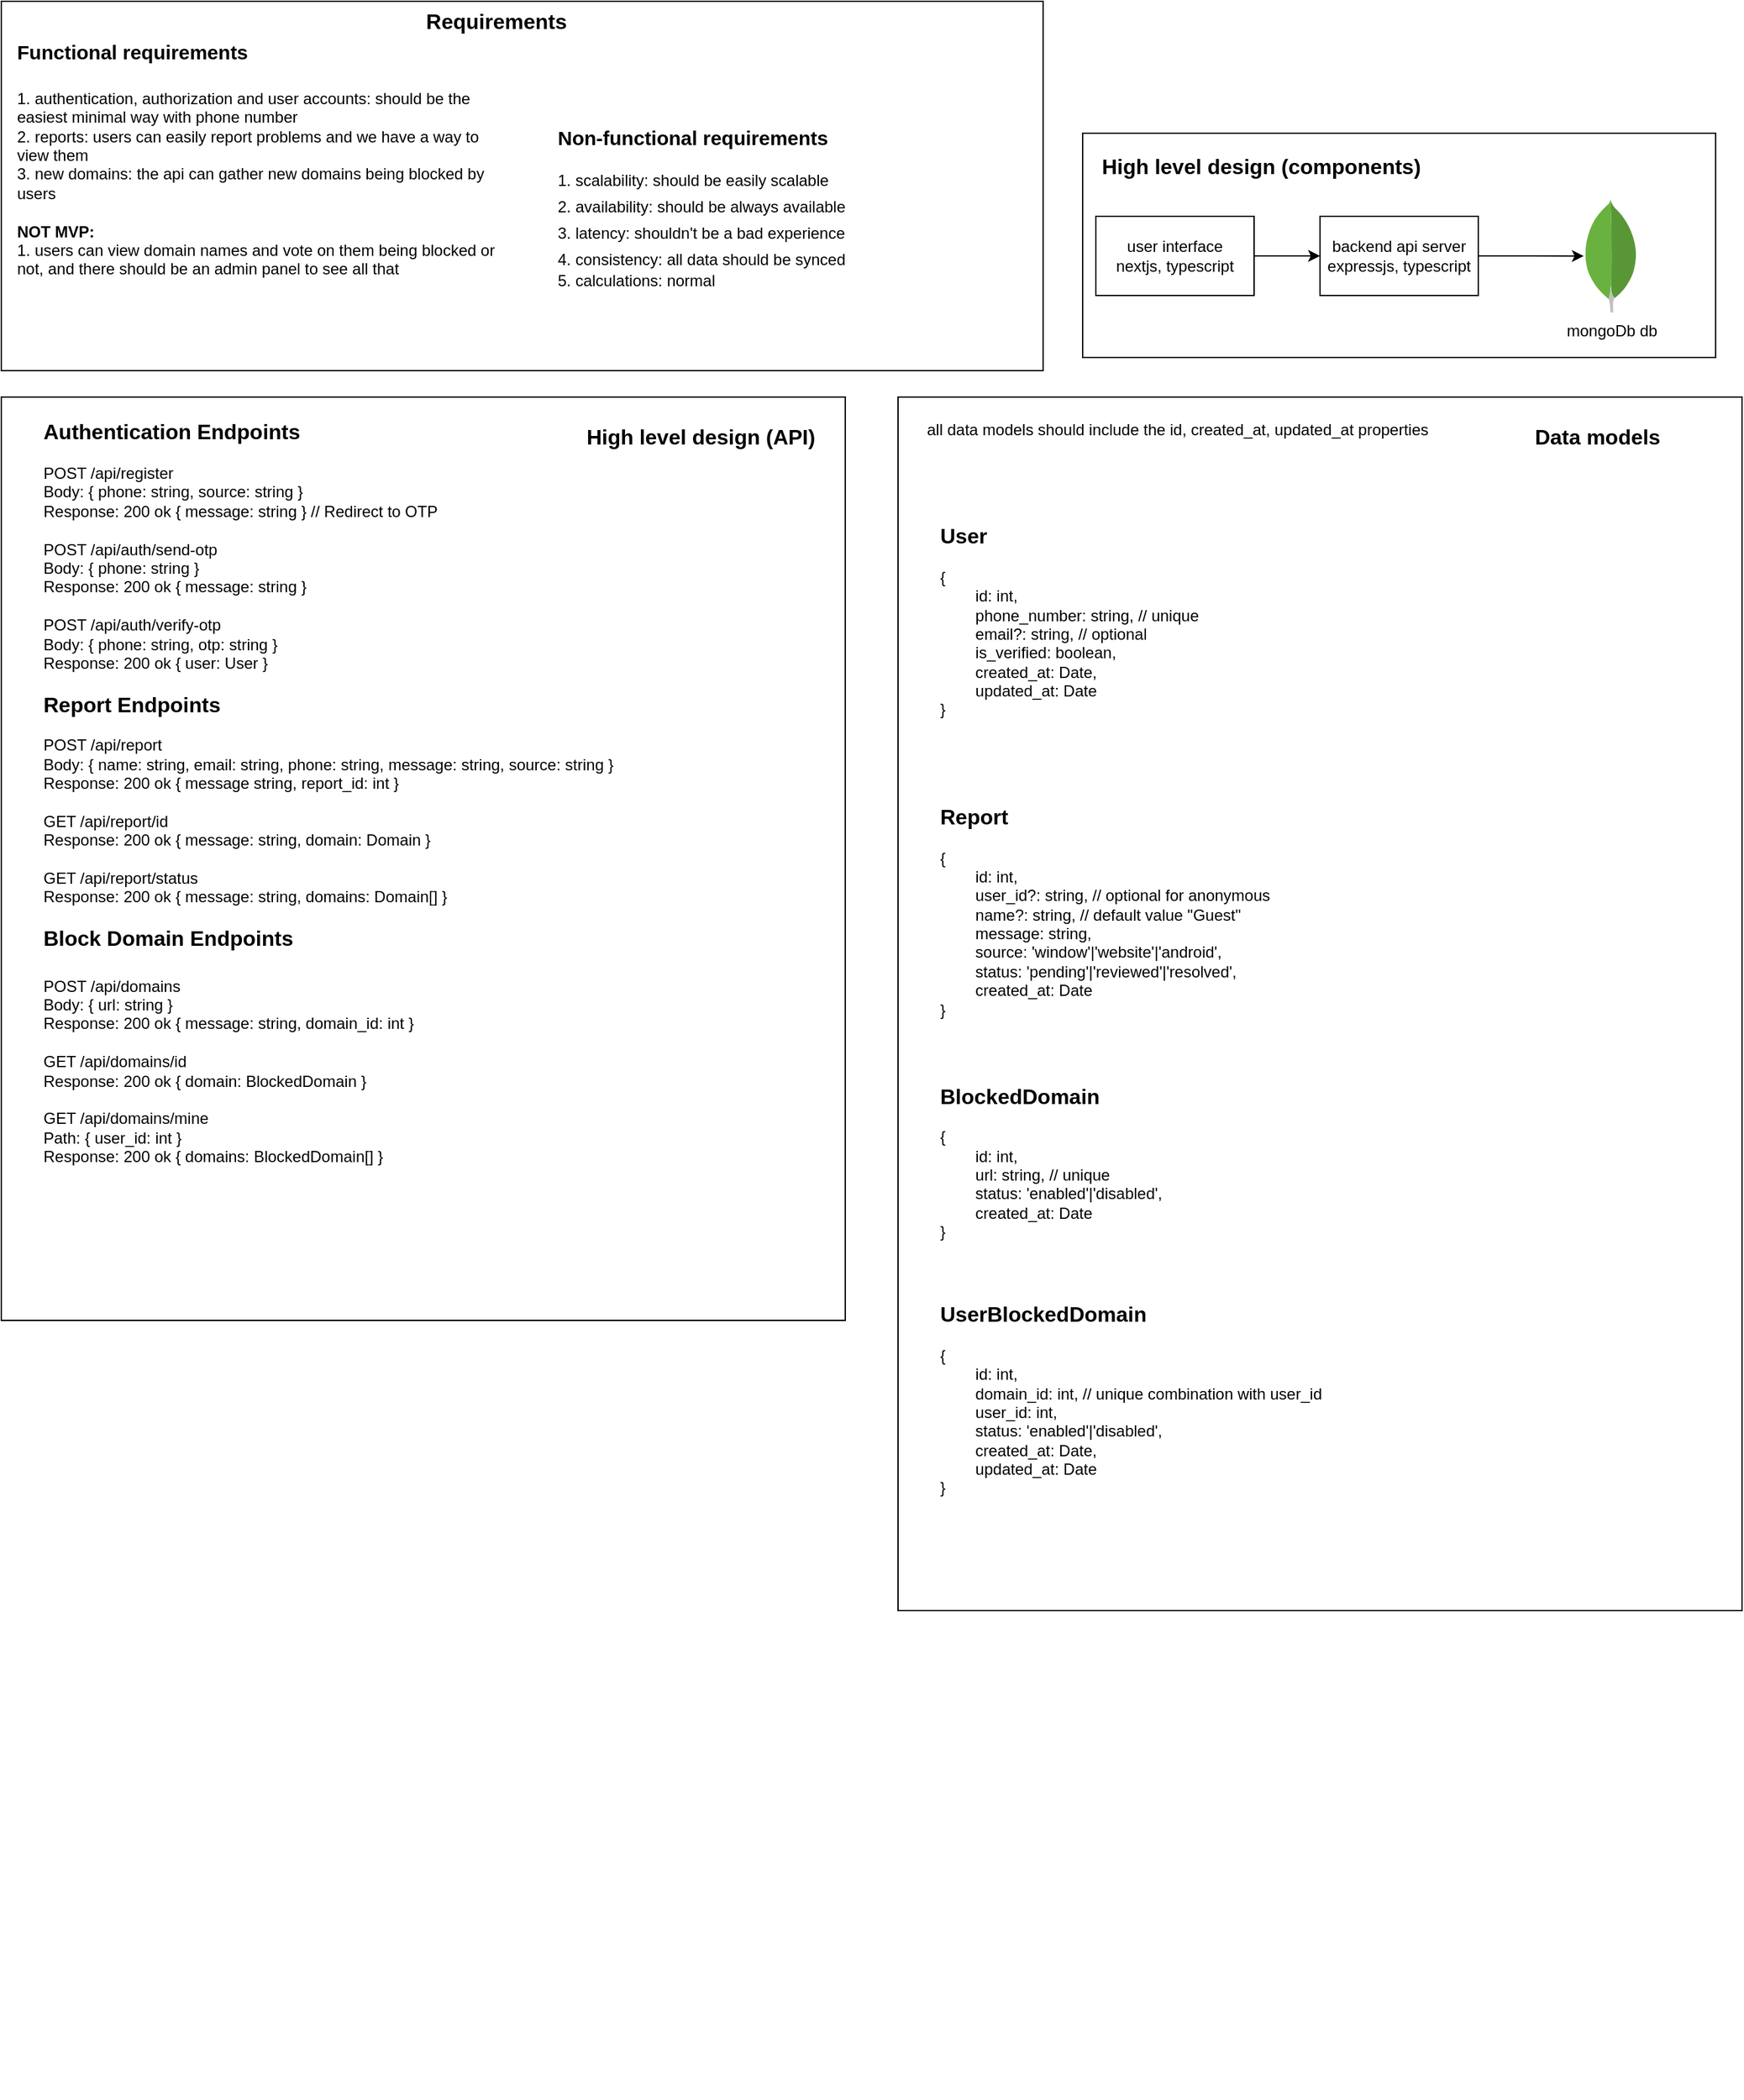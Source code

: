 <mxfile version="28.2.4" pages="2">
  <diagram name="high-level" id="8-smb9yRM81izmXv1z2y">
    <mxGraphModel dx="1232" dy="1684" grid="1" gridSize="10" guides="1" tooltips="1" connect="1" arrows="1" fold="1" page="1" pageScale="1" pageWidth="850" pageHeight="1100" math="0" shadow="0">
      <root>
        <mxCell id="0" />
        <mxCell id="1" parent="0" />
        <mxCell id="nlzph1IIV6YKt-vDAN2--1" value="" style="group" parent="1" vertex="1" connectable="0">
          <mxGeometry x="890" y="90" width="480" height="170" as="geometry" />
        </mxCell>
        <mxCell id="nlzph1IIV6YKt-vDAN2--2" value="" style="whiteSpace=wrap;html=1;fontSize=11;" parent="nlzph1IIV6YKt-vDAN2--1" vertex="1">
          <mxGeometry width="480" height="170" as="geometry" />
        </mxCell>
        <mxCell id="nlzph1IIV6YKt-vDAN2--3" style="edgeStyle=orthogonalEdgeStyle;rounded=0;orthogonalLoop=1;jettySize=auto;html=1;exitX=1;exitY=0.5;exitDx=0;exitDy=0;entryX=0;entryY=0.5;entryDx=0;entryDy=0;" parent="nlzph1IIV6YKt-vDAN2--1" source="nlzph1IIV6YKt-vDAN2--4" target="nlzph1IIV6YKt-vDAN2--6" edge="1">
          <mxGeometry relative="1" as="geometry" />
        </mxCell>
        <mxCell id="nlzph1IIV6YKt-vDAN2--4" value="user interface&lt;div&gt;nextjs, typescript&lt;/div&gt;" style="rounded=0;whiteSpace=wrap;html=1;" parent="nlzph1IIV6YKt-vDAN2--1" vertex="1">
          <mxGeometry x="10" y="63" width="120" height="60" as="geometry" />
        </mxCell>
        <mxCell id="nlzph1IIV6YKt-vDAN2--5" style="edgeStyle=orthogonalEdgeStyle;rounded=0;orthogonalLoop=1;jettySize=auto;html=1;exitX=1;exitY=0.5;exitDx=0;exitDy=0;" parent="nlzph1IIV6YKt-vDAN2--1" source="nlzph1IIV6YKt-vDAN2--6" target="nlzph1IIV6YKt-vDAN2--7" edge="1">
          <mxGeometry relative="1" as="geometry" />
        </mxCell>
        <mxCell id="nlzph1IIV6YKt-vDAN2--6" value="backend api server&lt;div&gt;expressjs, typescript&lt;/div&gt;" style="rounded=0;whiteSpace=wrap;html=1;" parent="nlzph1IIV6YKt-vDAN2--1" vertex="1">
          <mxGeometry x="180" y="63" width="120" height="60" as="geometry" />
        </mxCell>
        <mxCell id="nlzph1IIV6YKt-vDAN2--7" value="mongoDb db" style="dashed=0;outlineConnect=0;html=1;align=center;labelPosition=center;verticalLabelPosition=bottom;verticalAlign=top;shape=mxgraph.weblogos.mongodb" parent="nlzph1IIV6YKt-vDAN2--1" vertex="1">
          <mxGeometry x="380" y="50" width="41.2" height="86.2" as="geometry" />
        </mxCell>
        <mxCell id="nlzph1IIV6YKt-vDAN2--8" value="&lt;font style=&quot;font-size: 16px;&quot;&gt;&lt;b&gt;High level design (components)&lt;/b&gt;&lt;/font&gt;" style="text;html=1;align=center;verticalAlign=middle;resizable=0;points=[];autosize=1;strokeColor=none;fillColor=none;" parent="nlzph1IIV6YKt-vDAN2--1" vertex="1">
          <mxGeometry y="10" width="270" height="30" as="geometry" />
        </mxCell>
        <mxCell id="nlzph1IIV6YKt-vDAN2--9" value="" style="group" parent="1" vertex="1" connectable="0">
          <mxGeometry x="70" y="290" width="640" height="700" as="geometry" />
        </mxCell>
        <mxCell id="nlzph1IIV6YKt-vDAN2--10" value="" style="whiteSpace=wrap;html=1;fontSize=11;" parent="nlzph1IIV6YKt-vDAN2--9" vertex="1">
          <mxGeometry width="640" height="700" as="geometry" />
        </mxCell>
        <mxCell id="nlzph1IIV6YKt-vDAN2--11" value="&lt;div style=&quot;font-size: 16px;&quot;&gt;&lt;b&gt;Authentication Endpoints&lt;/b&gt;&lt;/div&gt;&lt;div&gt;&lt;br&gt;&lt;/div&gt;&lt;div&gt;POST /api/register&lt;/div&gt;&lt;div&gt;Body: { phone: string, source: string }&lt;/div&gt;&lt;div&gt;Response: 200 ok { message: string }&amp;nbsp;&lt;span style=&quot;background-color: transparent; color: light-dark(rgb(0, 0, 0), rgb(255, 255, 255));&quot;&gt;// Redirect to OTP&lt;/span&gt;&lt;/div&gt;&lt;div&gt;&lt;span style=&quot;background-color: transparent; color: light-dark(rgb(0, 0, 0), rgb(255, 255, 255));&quot;&gt;&lt;br&gt;&lt;/span&gt;&lt;/div&gt;&lt;div&gt;POST /api/auth/send-otp&lt;/div&gt;&lt;div&gt;Body: { phone: string }&lt;/div&gt;&lt;div&gt;Response: 200 ok { message: string }&lt;/div&gt;&lt;div&gt;&lt;br&gt;&lt;/div&gt;&lt;div&gt;POST /api/auth/verify-otp&lt;/div&gt;&lt;div&gt;Body: { phone: string, otp: string }&lt;/div&gt;&lt;div&gt;R&lt;span style=&quot;background-color: transparent;&quot;&gt;esponse: 200 ok { user: User }&lt;/span&gt;&lt;/div&gt;&lt;div&gt;&lt;span style=&quot;background-color: transparent;&quot;&gt;&lt;br&gt;&lt;/span&gt;&lt;/div&gt;&lt;div style=&quot;font-size: 16px;&quot;&gt;&lt;b&gt;Report Endpoints&lt;/b&gt;&lt;/div&gt;&lt;br&gt;&lt;div&gt;POST /api/report&lt;/div&gt;&lt;div&gt;Body: { name: string, email: string, phone: string, message: string, source: string }&lt;/div&gt;&lt;div&gt;&lt;div&gt;Response: 200 ok { message string, report_id: int }&lt;/div&gt;&lt;/div&gt;&lt;div&gt;&lt;br&gt;&lt;/div&gt;&lt;div&gt;GET /api/report/id&lt;/div&gt;&lt;div&gt;&lt;div&gt;Response: 200 ok { message: string, domain: Domain }&lt;/div&gt;&lt;div&gt;&lt;br&gt;&lt;/div&gt;&lt;/div&gt;&lt;div&gt;&lt;div&gt;GET /api/report/status&lt;/div&gt;&lt;div&gt;Response: 200 ok { message: string, domains: Domain[] }&lt;/div&gt;&lt;/div&gt;&lt;div&gt;&lt;br&gt;&lt;/div&gt;&lt;div&gt;&lt;b style=&quot;font-size: 16px;&quot;&gt;Block Domain Endpoints&lt;/b&gt;&lt;/div&gt;&lt;div&gt;&lt;b style=&quot;font-size: 16px;&quot;&gt;&lt;br&gt;&lt;/b&gt;&lt;/div&gt;&lt;div&gt;POST /api/domains&lt;/div&gt;&lt;div&gt;&lt;span style=&quot;background-color: transparent; color: light-dark(rgb(0, 0, 0), rgb(255, 255, 255));&quot;&gt;Body: { url: string }&lt;/span&gt;&lt;/div&gt;&lt;div&gt;&lt;div&gt;Response: 200 ok { message: string, domain_id: int }&lt;/div&gt;&lt;div&gt;&lt;br&gt;&lt;/div&gt;&lt;/div&gt;&lt;div&gt;&lt;div&gt;GET /api/domains/id&lt;/div&gt;&lt;div&gt;&lt;/div&gt;&lt;div&gt;&lt;span style=&quot;background-color: transparent; color: light-dark(rgb(0, 0, 0), rgb(255, 255, 255));&quot;&gt;Response:&lt;/span&gt;&lt;span style=&quot;background-color: transparent; color: light-dark(rgb(0, 0, 0), rgb(255, 255, 255));&quot;&gt;&amp;nbsp;&lt;/span&gt;&lt;span style=&quot;background-color: transparent; color: light-dark(rgb(0, 0, 0), rgb(255, 255, 255));&quot;&gt;200 ok&lt;/span&gt;&lt;span style=&quot;background-color: transparent; color: light-dark(rgb(0, 0, 0), rgb(255, 255, 255));&quot;&gt;&amp;nbsp;{ domain: BlockedDomain }&lt;/span&gt;&lt;/div&gt;&lt;/div&gt;&lt;div&gt;&lt;br&gt;&lt;/div&gt;&lt;div&gt;GET /api/domains/mine&lt;/div&gt;&lt;div&gt;&lt;span style=&quot;background-color: transparent; color: light-dark(rgb(0, 0, 0), rgb(255, 255, 255));&quot;&gt;Path: { user_id: int }&lt;/span&gt;&lt;/div&gt;&lt;div&gt;&lt;/div&gt;&lt;div&gt;&lt;span style=&quot;background-color: transparent; color: light-dark(rgb(0, 0, 0), rgb(255, 255, 255));&quot;&gt;Response:&lt;/span&gt;&lt;span style=&quot;background-color: transparent; color: light-dark(rgb(0, 0, 0), rgb(255, 255, 255));&quot;&gt;&amp;nbsp;&lt;/span&gt;&lt;span style=&quot;background-color: transparent; color: light-dark(rgb(0, 0, 0), rgb(255, 255, 255));&quot;&gt;200 ok&lt;/span&gt;&lt;span style=&quot;background-color: transparent; color: light-dark(rgb(0, 0, 0), rgb(255, 255, 255));&quot;&gt;&amp;nbsp;{ domains: BlockedDomain[] }&lt;/span&gt;&lt;/div&gt;" style="text;html=1;align=left;verticalAlign=middle;resizable=0;points=[];autosize=1;strokeColor=none;fillColor=none;" parent="nlzph1IIV6YKt-vDAN2--9" vertex="1">
          <mxGeometry x="30" y="10" width="460" height="580" as="geometry" />
        </mxCell>
        <mxCell id="nlzph1IIV6YKt-vDAN2--13" value="&lt;font style=&quot;font-size: 16px;&quot;&gt;&lt;b&gt;High level design (API)&lt;/b&gt;&lt;/font&gt;" style="text;html=1;align=center;verticalAlign=middle;resizable=0;points=[];autosize=1;strokeColor=none;fillColor=none;" parent="nlzph1IIV6YKt-vDAN2--9" vertex="1">
          <mxGeometry x="430" y="15.268" width="200" height="30" as="geometry" />
        </mxCell>
        <mxCell id="nlzph1IIV6YKt-vDAN2--18" value="" style="group" parent="1" vertex="1" connectable="0">
          <mxGeometry x="750" y="290" width="640" height="1290" as="geometry" />
        </mxCell>
        <mxCell id="nlzph1IIV6YKt-vDAN2--19" value="" style="whiteSpace=wrap;html=1;fontSize=11;" parent="nlzph1IIV6YKt-vDAN2--18" vertex="1">
          <mxGeometry width="640" height="920" as="geometry" />
        </mxCell>
        <mxCell id="nlzph1IIV6YKt-vDAN2--20" value="&lt;div style=&quot;font-size: 16px;&quot;&gt;&lt;b&gt;User&lt;/b&gt;&lt;/div&gt;&lt;br&gt;&lt;div&gt;{&lt;/div&gt;&lt;div&gt;&lt;span style=&quot;white-space: pre;&quot;&gt;&#x9;&lt;/span&gt;id: int,&lt;/div&gt;&lt;div&gt;&lt;span style=&quot;white-space: pre;&quot;&gt;&#x9;&lt;/span&gt;phone_number: string, // unique&lt;/div&gt;&lt;div&gt;&lt;span style=&quot;white-space: pre;&quot;&gt;&#x9;&lt;/span&gt;email?: string, // optional&lt;/div&gt;&lt;div&gt;&lt;span style=&quot;white-space: pre;&quot;&gt;&#x9;&lt;/span&gt;is_verified: boolean,&lt;/div&gt;&lt;div&gt;&lt;span style=&quot;white-space: pre;&quot;&gt;&#x9;&lt;/span&gt;created_at: Date,&lt;/div&gt;&lt;div&gt;&lt;span style=&quot;white-space: pre;&quot;&gt;&#x9;&lt;/span&gt;updated_at: Date&lt;/div&gt;&lt;div&gt;}&lt;/div&gt;" style="text;html=1;align=left;verticalAlign=middle;resizable=0;points=[];autosize=1;strokeColor=none;fillColor=none;" parent="nlzph1IIV6YKt-vDAN2--18" vertex="1">
          <mxGeometry x="30" y="90" width="220" height="160" as="geometry" />
        </mxCell>
        <mxCell id="nlzph1IIV6YKt-vDAN2--23" value="&lt;font style=&quot;font-size: 16px;&quot;&gt;&lt;b&gt;Data models&lt;/b&gt;&lt;/font&gt;" style="text;html=1;align=center;verticalAlign=middle;resizable=0;points=[];autosize=1;strokeColor=none;fillColor=none;" parent="nlzph1IIV6YKt-vDAN2--18" vertex="1">
          <mxGeometry x="470" y="15" width="120" height="30" as="geometry" />
        </mxCell>
        <mxCell id="nlzph1IIV6YKt-vDAN2--39" value="&lt;span style=&quot;background-color: rgb(255, 255, 255);&quot;&gt;all data models should include the id, created_at, updated_at properties&lt;/span&gt;" style="text;html=1;align=left;verticalAlign=middle;resizable=0;points=[];autosize=1;strokeColor=none;fillColor=none;" parent="nlzph1IIV6YKt-vDAN2--18" vertex="1">
          <mxGeometry x="20" y="10" width="400" height="30" as="geometry" />
        </mxCell>
        <mxCell id="nlzph1IIV6YKt-vDAN2--40" value="&lt;div style=&quot;font-size: 16px;&quot;&gt;&lt;b&gt;Report&lt;/b&gt;&lt;/div&gt;&lt;br&gt;&lt;div&gt;{&lt;/div&gt;&lt;div&gt;&lt;span style=&quot;white-space: pre;&quot;&gt;&#x9;&lt;/span&gt;id: int,&lt;/div&gt;&lt;div&gt;&lt;span style=&quot;white-space: pre;&quot;&gt;&#x9;&lt;/span&gt;user_id?: string, // optional for anonymous&lt;/div&gt;&lt;div&gt;&lt;span style=&quot;white-space: pre;&quot;&gt;&#x9;&lt;/span&gt;name?: string, // default value &quot;Guest&quot;&lt;/div&gt;&lt;div&gt;&lt;span style=&quot;white-space: pre;&quot;&gt;&#x9;&lt;/span&gt;message: string,&lt;/div&gt;&lt;div&gt;&lt;span style=&quot;white-space: pre;&quot;&gt;&#x9;&lt;/span&gt;source: &#39;window&#39;|&#39;website&#39;|&#39;android&#39;,&lt;/div&gt;&lt;div&gt;&lt;span style=&quot;white-space: pre;&quot;&gt;&#x9;&lt;/span&gt;status: &#39;pending&#39;|&#39;reviewed&#39;|&#39;resolved&#39;,&lt;/div&gt;&lt;div&gt;&lt;span style=&quot;white-space: pre;&quot;&gt;&#x9;&lt;/span&gt;created_at: Date&lt;/div&gt;&lt;div&gt;}&lt;/div&gt;" style="text;html=1;align=left;verticalAlign=middle;resizable=0;points=[];autosize=1;strokeColor=none;fillColor=none;" parent="nlzph1IIV6YKt-vDAN2--18" vertex="1">
          <mxGeometry x="30" y="310" width="270" height="160" as="geometry" />
        </mxCell>
        <mxCell id="nlzph1IIV6YKt-vDAN2--41" value="&lt;div style=&quot;font-size: 16px;&quot;&gt;&lt;b&gt;BlockedDomain&lt;/b&gt;&lt;/div&gt;&lt;br&gt;&lt;div&gt;{&lt;/div&gt;&lt;div&gt;&lt;span style=&quot;white-space: pre;&quot;&gt;&#x9;&lt;/span&gt;id: int,&lt;/div&gt;&lt;div&gt;&lt;span style=&quot;white-space: pre;&quot;&gt;&#x9;&lt;/span&gt;url: string, // unique&lt;/div&gt;&lt;div&gt;&lt;span style=&quot;white-space: pre;&quot;&gt;&#x9;&lt;/span&gt;status: &#39;enabled&#39;|&#39;disabled&#39;,&lt;/div&gt;&lt;div&gt;&lt;span style=&quot;white-space: pre;&quot;&gt;&#x9;&lt;/span&gt;created_at: Date&lt;/div&gt;&lt;div&gt;}&lt;/div&gt;" style="text;html=1;align=left;verticalAlign=middle;resizable=0;points=[];autosize=1;strokeColor=none;fillColor=none;" parent="nlzph1IIV6YKt-vDAN2--18" vertex="1">
          <mxGeometry x="30" y="520" width="190" height="120" as="geometry" />
        </mxCell>
        <mxCell id="ppBrmT6UgiOP-zEjPV4z-6" value="&lt;div style=&quot;font-size: 16px;&quot;&gt;&lt;b&gt;UserBlockedDomain&lt;/b&gt;&lt;/div&gt;&lt;br&gt;&lt;div&gt;{&lt;/div&gt;&lt;div&gt;&lt;span style=&quot;white-space: pre;&quot;&gt;&#x9;&lt;/span&gt;id: int,&lt;/div&gt;&lt;div&gt;&lt;span style=&quot;white-space: pre;&quot;&gt;&#x9;&lt;/span&gt;domain_id: int, // unique combination with user_id&lt;/div&gt;&lt;div&gt;&lt;span style=&quot;white-space: pre;&quot;&gt;&#x9;&lt;/span&gt;user_id: int,&lt;/div&gt;&lt;div&gt;&lt;span style=&quot;white-space: pre;&quot;&gt;&#x9;&lt;/span&gt;status: &#39;enabled&#39;|&#39;disabled&#39;,&lt;/div&gt;&lt;div&gt;&lt;span style=&quot;white-space: pre;&quot;&gt;&#x9;&lt;/span&gt;created_at: Date,&lt;/div&gt;&lt;div&gt;&lt;span style=&quot;white-space: pre;&quot;&gt;&#x9;&lt;/span&gt;updated_at: Date&lt;/div&gt;&lt;div&gt;}&lt;/div&gt;" style="text;html=1;align=left;verticalAlign=middle;resizable=0;points=[];autosize=1;strokeColor=none;fillColor=none;" parent="nlzph1IIV6YKt-vDAN2--18" vertex="1">
          <mxGeometry x="30" y="680" width="310" height="160" as="geometry" />
        </mxCell>
        <mxCell id="2" value="" style="group" parent="1" vertex="1" connectable="0">
          <mxGeometry x="70" y="-10" width="790" height="290" as="geometry" />
        </mxCell>
        <mxCell id="3" value="" style="whiteSpace=wrap;html=1;fontSize=11;" parent="2" vertex="1">
          <mxGeometry width="790" height="280" as="geometry" />
        </mxCell>
        <mxCell id="4" value="&lt;h1 style=&quot;margin-top: 0px;&quot;&gt;&lt;span style=&quot;background-color: transparent; color: light-dark(rgb(0, 0, 0), rgb(255, 255, 255));&quot;&gt;&lt;font style=&quot;&quot;&gt;&lt;span style=&quot;font-size: 15px;&quot;&gt;Functional requirements&lt;/span&gt;&lt;/font&gt;&lt;/span&gt;&lt;/h1&gt;&lt;h1 style=&quot;margin-top: 0px;&quot;&gt;&lt;/h1&gt;&lt;div&gt;&lt;span style=&quot;background-color: transparent; color: light-dark(rgb(0, 0, 0), rgb(255, 255, 255));&quot;&gt;&lt;font style=&quot;&quot;&gt;&lt;span style=&quot;font-size: 12px;&quot;&gt;1. authentication, authorization and user accounts: should be the easiest minimal way with phone number&lt;br&gt;2. reports: users can easily report problems and we have a way to view them&lt;br&gt;3. new domains: the api can gather new domains being blocked by users&lt;br&gt;&lt;br&gt;&lt;b&gt;NOT MVP:&lt;br&gt;&lt;/b&gt;1. users can view domain names and vote on them being blocked or not, and there should be an admin panel to see all that&lt;/span&gt;&lt;/font&gt;&lt;/span&gt;&lt;/div&gt;&lt;h1 style=&quot;margin-top: 0px; line-height: 100%;&quot;&gt;&lt;/h1&gt;" style="text;html=1;whiteSpace=wrap;overflow=hidden;rounded=0;" parent="2" vertex="1">
          <mxGeometry x="10" y="15" width="370" height="260" as="geometry" />
        </mxCell>
        <mxCell id="5" value="&lt;h1 style=&quot;margin-top: 0px;&quot;&gt;&lt;span style=&quot;background-color: transparent; color: light-dark(rgb(0, 0, 0), rgb(255, 255, 255));&quot;&gt;&lt;font style=&quot;font-size: 15px;&quot;&gt;Non-functional requirements&lt;/font&gt;&lt;/span&gt;&lt;/h1&gt;&lt;h1 style=&quot;margin-top: 0px; line-height: 0%;&quot;&gt;&lt;span style=&quot;font-size: 12px; font-weight: 400;&quot;&gt;1. scalability: should be easily scalable&lt;/span&gt;&lt;/h1&gt;&lt;h1 style=&quot;margin-top: 0px; line-height: 0%;&quot;&gt;&lt;span style=&quot;background-color: transparent; color: light-dark(rgb(0, 0, 0), rgb(255, 255, 255)); font-size: 12px; font-weight: 400;&quot;&gt;2. availability: should be always available&lt;/span&gt;&lt;/h1&gt;&lt;h1 style=&quot;margin-top: 0px; line-height: 0%;&quot;&gt;&lt;span style=&quot;background-color: transparent; color: light-dark(rgb(0, 0, 0), rgb(255, 255, 255)); font-size: 12px; font-weight: 400;&quot;&gt;3. latency: shouldn&#39;t be a bad experience&lt;/span&gt;&lt;/h1&gt;&lt;h1 style=&quot;margin-top: 0px; line-height: 0%;&quot;&gt;&lt;span style=&quot;background-color: transparent; color: light-dark(rgb(0, 0, 0), rgb(255, 255, 255)); font-size: 12px; font-weight: normal;&quot;&gt;4. consistency: all data should be synced&lt;/span&gt;&lt;/h1&gt;&lt;div style=&quot;line-height: 0%;&quot;&gt;&lt;span style=&quot;background-color: transparent; color: light-dark(rgb(0, 0, 0), rgb(255, 255, 255));&quot;&gt;5. calculations: normal&lt;/span&gt;&lt;/div&gt;" style="text;html=1;whiteSpace=wrap;overflow=hidden;rounded=0;" parent="2" vertex="1">
          <mxGeometry x="420" y="80" width="350" height="150" as="geometry" />
        </mxCell>
        <mxCell id="6" value="&lt;font style=&quot;font-size: 16px;&quot;&gt;&lt;b&gt;Requirements&lt;/b&gt;&lt;/font&gt;" style="text;html=1;align=center;verticalAlign=middle;resizable=0;points=[];autosize=1;strokeColor=none;fillColor=none;" parent="2" vertex="1">
          <mxGeometry x="310" width="130" height="30" as="geometry" />
        </mxCell>
      </root>
    </mxGraphModel>
  </diagram>
  <diagram id="yDcnoQ-w4sotKixott70" name="website">
    <mxGraphModel dx="1266" dy="289" grid="1" gridSize="10" guides="1" tooltips="1" connect="1" arrows="1" fold="1" page="1" pageScale="1" pageWidth="850" pageHeight="1100" background="#ffffff" math="0" shadow="0">
      <root>
        <mxCell id="0" />
        <mxCell id="1" parent="0" />
        <mxCell id="rOXuChgOmX8JVEiVYjmg-1" value="Requirements:&lt;br&gt;&lt;br&gt;1. steps/installation of apps for windows, android, linux, mac, ios, router&lt;div&gt;2. clear explanations for every step&lt;/div&gt;&lt;div&gt;3. a page indicating that protection is already done on this device&lt;/div&gt;" style="text;html=1;align=center;verticalAlign=middle;resizable=0;points=[];autosize=1;strokeColor=none;fillColor=none;" parent="1" vertex="1">
          <mxGeometry x="40" y="28" width="400" height="90" as="geometry" />
        </mxCell>
        <mxCell id="rOXuChgOmX8JVEiVYjmg-8" style="edgeStyle=none;html=1;strokeColor=light-dark(#ff0000, #ededed);strokeWidth=2;endArrow=openAsync;endFill=0;" parent="1" source="rOXuChgOmX8JVEiVYjmg-2" target="rOXuChgOmX8JVEiVYjmg-3" edge="1">
          <mxGeometry relative="1" as="geometry" />
        </mxCell>
        <mxCell id="UtuCvoRXhWz_WTzKwQfW-2" value="" style="edgeStyle=none;html=1;" parent="1" source="rOXuChgOmX8JVEiVYjmg-2" target="UtuCvoRXhWz_WTzKwQfW-1" edge="1">
          <mxGeometry relative="1" as="geometry" />
        </mxCell>
        <mxCell id="rOXuChgOmX8JVEiVYjmg-2" value="الصفحة الرئيسية" style="rounded=1;whiteSpace=wrap;html=1;" parent="1" vertex="1">
          <mxGeometry x="150" y="170" width="120" height="60" as="geometry" />
        </mxCell>
        <mxCell id="UtuCvoRXhWz_WTzKwQfW-19" value="" style="edgeStyle=none;html=1;" parent="1" source="rOXuChgOmX8JVEiVYjmg-3" target="UtuCvoRXhWz_WTzKwQfW-18" edge="1">
          <mxGeometry relative="1" as="geometry" />
        </mxCell>
        <mxCell id="UtuCvoRXhWz_WTzKwQfW-43" style="edgeStyle=none;html=1;strokeColor=light-dark(#ff0000, #ededed);endArrow=openAsync;endFill=0;" parent="1" source="rOXuChgOmX8JVEiVYjmg-3" target="rOXuChgOmX8JVEiVYjmg-4" edge="1">
          <mxGeometry relative="1" as="geometry" />
        </mxCell>
        <mxCell id="rOXuChgOmX8JVEiVYjmg-3" value="شوية شرح" style="rounded=1;whiteSpace=wrap;html=1;" parent="1" vertex="1">
          <mxGeometry x="330" y="170" width="120" height="60" as="geometry" />
        </mxCell>
        <mxCell id="rOXuChgOmX8JVEiVYjmg-10" style="edgeStyle=none;html=1;entryX=0;entryY=0.5;entryDx=0;entryDy=0;strokeColor=light-dark(#ff0000, #ededed);endArrow=openAsync;endFill=0;" parent="1" source="rOXuChgOmX8JVEiVYjmg-4" target="rOXuChgOmX8JVEiVYjmg-5" edge="1">
          <mxGeometry relative="1" as="geometry" />
        </mxCell>
        <mxCell id="UtuCvoRXhWz_WTzKwQfW-21" value="" style="edgeStyle=none;html=1;" parent="1" source="rOXuChgOmX8JVEiVYjmg-4" target="UtuCvoRXhWz_WTzKwQfW-20" edge="1">
          <mxGeometry relative="1" as="geometry" />
        </mxCell>
        <mxCell id="rOXuChgOmX8JVEiVYjmg-4" value="اختار الجهاز اللي عايز تفعل عليه الحماية" style="rounded=1;whiteSpace=wrap;html=1;" parent="1" vertex="1">
          <mxGeometry x="500" y="170" width="120" height="60" as="geometry" />
        </mxCell>
        <mxCell id="rOXuChgOmX8JVEiVYjmg-11" style="edgeStyle=none;html=1;strokeColor=light-dark(#ff0000, #ededed);endArrow=openAsync;endFill=0;entryX=0;entryY=0.5;entryDx=0;entryDy=0;" parent="1" source="rOXuChgOmX8JVEiVYjmg-5" target="UtuCvoRXhWz_WTzKwQfW-56" edge="1">
          <mxGeometry relative="1" as="geometry">
            <mxPoint x="850" y="200" as="targetPoint" />
          </mxGeometry>
        </mxCell>
        <mxCell id="UtuCvoRXhWz_WTzKwQfW-26" value="" style="edgeStyle=none;html=1;" parent="1" source="rOXuChgOmX8JVEiVYjmg-5" target="UtuCvoRXhWz_WTzKwQfW-25" edge="1">
          <mxGeometry relative="1" as="geometry" />
        </mxCell>
        <mxCell id="rOXuChgOmX8JVEiVYjmg-5" value="شرح خطوات أو برنامج للتحميل" style="rounded=1;whiteSpace=wrap;html=1;" parent="1" vertex="1">
          <mxGeometry x="680" y="170" width="120" height="60" as="geometry" />
        </mxCell>
        <mxCell id="rOXuChgOmX8JVEiVYjmg-18" style="edgeStyle=none;html=1;strokeColor=light-dark(#ff0000, #ededed);endArrow=openAsync;endFill=0;" parent="1" source="rOXuChgOmX8JVEiVYjmg-7" target="rOXuChgOmX8JVEiVYjmg-16" edge="1">
          <mxGeometry relative="1" as="geometry" />
        </mxCell>
        <mxCell id="UtuCvoRXhWz_WTzKwQfW-32" value="" style="edgeStyle=none;html=1;" parent="1" source="rOXuChgOmX8JVEiVYjmg-7" target="UtuCvoRXhWz_WTzKwQfW-31" edge="1">
          <mxGeometry relative="1" as="geometry" />
        </mxCell>
        <mxCell id="rOXuChgOmX8JVEiVYjmg-7" value="دعمنا، أم تفعليها على جهاز اخر" style="rounded=1;whiteSpace=wrap;html=1;" parent="1" vertex="1">
          <mxGeometry x="1040" y="170" width="120" height="60" as="geometry" />
        </mxCell>
        <mxCell id="UtuCvoRXhWz_WTzKwQfW-36" value="" style="edgeStyle=none;html=1;" parent="1" source="rOXuChgOmX8JVEiVYjmg-13" target="UtuCvoRXhWz_WTzKwQfW-35" edge="1">
          <mxGeometry relative="1" as="geometry" />
        </mxCell>
        <mxCell id="rOXuChgOmX8JVEiVYjmg-13" value="الصفحة الرئيسية للمدونة" style="rounded=1;whiteSpace=wrap;html=1;" parent="1" vertex="1">
          <mxGeometry x="1390" y="170" width="120" height="60" as="geometry" />
        </mxCell>
        <mxCell id="rOXuChgOmX8JVEiVYjmg-14" value="خدمة العملاء و التبرع موجودين دائما" style="rounded=1;whiteSpace=wrap;html=1;" parent="1" vertex="1">
          <mxGeometry x="1570" y="170" width="120" height="60" as="geometry" />
        </mxCell>
        <mxCell id="rOXuChgOmX8JVEiVYjmg-15" value="نافذة مستويات الحماية" style="rounded=1;whiteSpace=wrap;html=1;" parent="1" vertex="1">
          <mxGeometry x="1740" y="170" width="120" height="60" as="geometry" />
        </mxCell>
        <mxCell id="UtuCvoRXhWz_WTzKwQfW-34" value="" style="edgeStyle=none;html=1;" parent="1" source="rOXuChgOmX8JVEiVYjmg-16" target="UtuCvoRXhWz_WTzKwQfW-33" edge="1">
          <mxGeometry relative="1" as="geometry" />
        </mxCell>
        <mxCell id="rOXuChgOmX8JVEiVYjmg-16" value="لقد تم تفعيل الحماية من قبل بالفعل" style="rounded=1;whiteSpace=wrap;html=1;" parent="1" vertex="1">
          <mxGeometry x="1210" y="170" width="120" height="60" as="geometry" />
        </mxCell>
        <mxCell id="UtuCvoRXhWz_WTzKwQfW-40" value="" style="edgeStyle=none;html=1;" parent="1" source="rOXuChgOmX8JVEiVYjmg-17" target="UtuCvoRXhWz_WTzKwQfW-39" edge="1">
          <mxGeometry relative="1" as="geometry" />
        </mxCell>
        <mxCell id="rOXuChgOmX8JVEiVYjmg-17" value="منشور في المدونة" style="rounded=1;whiteSpace=wrap;html=1;" parent="1" vertex="1">
          <mxGeometry x="1910" y="170" width="120" height="60" as="geometry" />
        </mxCell>
        <mxCell id="UtuCvoRXhWz_WTzKwQfW-4" value="" style="edgeStyle=none;html=1;" parent="1" source="UtuCvoRXhWz_WTzKwQfW-1" target="UtuCvoRXhWz_WTzKwQfW-3" edge="1">
          <mxGeometry relative="1" as="geometry" />
        </mxCell>
        <mxCell id="UtuCvoRXhWz_WTzKwQfW-1" value="تصميم عشوائي من مجموعة تصميمات و عناوين مختارة" style="rounded=1;whiteSpace=wrap;html=1;" parent="1" vertex="1">
          <mxGeometry x="150" y="310" width="120" height="60" as="geometry" />
        </mxCell>
        <mxCell id="UtuCvoRXhWz_WTzKwQfW-6" value="" style="edgeStyle=none;html=1;" parent="1" source="UtuCvoRXhWz_WTzKwQfW-3" target="UtuCvoRXhWz_WTzKwQfW-5" edge="1">
          <mxGeometry relative="1" as="geometry" />
        </mxCell>
        <mxCell id="UtuCvoRXhWz_WTzKwQfW-3" value="دعوة لقراءة أهم منشوري المدونة" style="whiteSpace=wrap;html=1;rounded=1;" parent="1" vertex="1">
          <mxGeometry x="150" y="450" width="120" height="60" as="geometry" />
        </mxCell>
        <mxCell id="UtuCvoRXhWz_WTzKwQfW-8" value="" style="edgeStyle=none;html=1;" parent="1" source="UtuCvoRXhWz_WTzKwQfW-5" target="UtuCvoRXhWz_WTzKwQfW-7" edge="1">
          <mxGeometry relative="1" as="geometry" />
        </mxCell>
        <mxCell id="UtuCvoRXhWz_WTzKwQfW-5" value="مستويات الحماية المتاحة" style="whiteSpace=wrap;html=1;rounded=1;" parent="1" vertex="1">
          <mxGeometry x="150" y="590" width="120" height="60" as="geometry" />
        </mxCell>
        <mxCell id="UtuCvoRXhWz_WTzKwQfW-10" value="" style="edgeStyle=none;html=1;" parent="1" source="UtuCvoRXhWz_WTzKwQfW-7" target="UtuCvoRXhWz_WTzKwQfW-9" edge="1">
          <mxGeometry relative="1" as="geometry" />
        </mxCell>
        <mxCell id="UtuCvoRXhWz_WTzKwQfW-7" value="التأكيد على أهمية الحماية" style="whiteSpace=wrap;html=1;rounded=1;" parent="1" vertex="1">
          <mxGeometry x="-30" y="590" width="120" height="60" as="geometry" />
        </mxCell>
        <mxCell id="UtuCvoRXhWz_WTzKwQfW-13" value="" style="edgeStyle=none;html=1;" parent="1" source="UtuCvoRXhWz_WTzKwQfW-9" target="UtuCvoRXhWz_WTzKwQfW-12" edge="1">
          <mxGeometry relative="1" as="geometry" />
        </mxCell>
        <mxCell id="UtuCvoRXhWz_WTzKwQfW-9" value="الحماية سهلة و بسيطة عن طريق برنامج يتم تحميله" style="whiteSpace=wrap;html=1;rounded=1;" parent="1" vertex="1">
          <mxGeometry x="-30" y="450" width="120" height="60" as="geometry" />
        </mxCell>
        <mxCell id="UtuCvoRXhWz_WTzKwQfW-15" value="" style="edgeStyle=none;html=1;" parent="1" source="UtuCvoRXhWz_WTzKwQfW-12" target="UtuCvoRXhWz_WTzKwQfW-14" edge="1">
          <mxGeometry relative="1" as="geometry" />
        </mxCell>
        <mxCell id="UtuCvoRXhWz_WTzKwQfW-12" value="ادعمنا" style="whiteSpace=wrap;html=1;rounded=1;" parent="1" vertex="1">
          <mxGeometry x="-30" y="310" width="120" height="60" as="geometry" />
        </mxCell>
        <mxCell id="UtuCvoRXhWz_WTzKwQfW-14" value="ما هي مفازا" style="whiteSpace=wrap;html=1;rounded=1;" parent="1" vertex="1">
          <mxGeometry x="-30" y="170" width="120" height="60" as="geometry" />
        </mxCell>
        <mxCell id="UtuCvoRXhWz_WTzKwQfW-18" value="مساحة لكلام العميل يقرأه قبل ما يفعل الحماية" style="whiteSpace=wrap;html=1;rounded=1;" parent="1" vertex="1">
          <mxGeometry x="330" y="310" width="120" height="60" as="geometry" />
        </mxCell>
        <mxCell id="UtuCvoRXhWz_WTzKwQfW-24" value="" style="edgeStyle=none;html=1;" parent="1" source="UtuCvoRXhWz_WTzKwQfW-20" target="UtuCvoRXhWz_WTzKwQfW-23" edge="1">
          <mxGeometry relative="1" as="geometry" />
        </mxCell>
        <mxCell id="UtuCvoRXhWz_WTzKwQfW-20" value="اختيار الجهاز اللي عايز يفعل عليه الحماية" style="whiteSpace=wrap;html=1;rounded=1;" parent="1" vertex="1">
          <mxGeometry x="500" y="310" width="120" height="60" as="geometry" />
        </mxCell>
        <mxCell id="UtuCvoRXhWz_WTzKwQfW-23" value="زرار للاطلاع على مستويات الحماية" style="whiteSpace=wrap;html=1;rounded=1;" parent="1" vertex="1">
          <mxGeometry x="500" y="450" width="120" height="60" as="geometry" />
        </mxCell>
        <mxCell id="UtuCvoRXhWz_WTzKwQfW-28" value="" style="edgeStyle=none;html=1;" parent="1" source="UtuCvoRXhWz_WTzKwQfW-25" target="UtuCvoRXhWz_WTzKwQfW-27" edge="1">
          <mxGeometry relative="1" as="geometry" />
        </mxCell>
        <mxCell id="UtuCvoRXhWz_WTzKwQfW-25" value="يإما صفحة فيها شعار للجهاز و تحميله" style="whiteSpace=wrap;html=1;rounded=1;" parent="1" vertex="1">
          <mxGeometry x="680" y="310" width="120" height="60" as="geometry" />
        </mxCell>
        <mxCell id="UtuCvoRXhWz_WTzKwQfW-27" value="يإما صفحة فيها جزء من الخطوات، و الخطوات فيها التالي و السابق" style="whiteSpace=wrap;html=1;rounded=1;" parent="1" vertex="1">
          <mxGeometry x="680" y="450" width="120" height="60" as="geometry" />
        </mxCell>
        <mxCell id="UtuCvoRXhWz_WTzKwQfW-31" value="نافذة الدعم، و زرار لتفعيل الحماية على جهاز اخر" style="whiteSpace=wrap;html=1;rounded=1;" parent="1" vertex="1">
          <mxGeometry x="1040" y="310" width="120" height="60" as="geometry" />
        </mxCell>
        <mxCell id="UtuCvoRXhWz_WTzKwQfW-33" value="إظهار خطأ إذا كان المستخدم قد فعل الحماية بالفعل" style="whiteSpace=wrap;html=1;rounded=1;" parent="1" vertex="1">
          <mxGeometry x="1210" y="310" width="120" height="60" as="geometry" />
        </mxCell>
        <mxCell id="UtuCvoRXhWz_WTzKwQfW-38" value="" style="edgeStyle=none;html=1;" parent="1" source="UtuCvoRXhWz_WTzKwQfW-35" target="UtuCvoRXhWz_WTzKwQfW-37" edge="1">
          <mxGeometry relative="1" as="geometry" />
        </mxCell>
        <mxCell id="UtuCvoRXhWz_WTzKwQfW-35" value="أهم منشوري المدونة" style="whiteSpace=wrap;html=1;rounded=1;" parent="1" vertex="1">
          <mxGeometry x="1390" y="310" width="120" height="60" as="geometry" />
        </mxCell>
        <mxCell id="UtuCvoRXhWz_WTzKwQfW-37" value="منشورات     " style="whiteSpace=wrap;html=1;rounded=1;" parent="1" vertex="1">
          <mxGeometry x="1390" y="450" width="120" height="60" as="geometry" />
        </mxCell>
        <mxCell id="UtuCvoRXhWz_WTzKwQfW-42" value="" style="edgeStyle=none;html=1;" parent="1" source="UtuCvoRXhWz_WTzKwQfW-39" target="UtuCvoRXhWz_WTzKwQfW-41" edge="1">
          <mxGeometry relative="1" as="geometry" />
        </mxCell>
        <mxCell id="UtuCvoRXhWz_WTzKwQfW-39" value="مكونات المنشور:&lt;div&gt;1. تصميم&lt;br&gt;2. عنوان&lt;/div&gt;&lt;div&gt;3. المنشور نفسه&lt;/div&gt;" style="whiteSpace=wrap;html=1;rounded=1;" parent="1" vertex="1">
          <mxGeometry x="1910" y="310" width="120" height="80" as="geometry" />
        </mxCell>
        <mxCell id="UtuCvoRXhWz_WTzKwQfW-41" value="اطلع على منشورات أخرى" style="whiteSpace=wrap;html=1;rounded=1;" parent="1" vertex="1">
          <mxGeometry x="1910" y="480" width="120" height="60" as="geometry" />
        </mxCell>
        <mxCell id="UtuCvoRXhWz_WTzKwQfW-47" value="" style="edgeStyle=none;html=1;" parent="1" source="UtuCvoRXhWz_WTzKwQfW-44" target="UtuCvoRXhWz_WTzKwQfW-46" edge="1">
          <mxGeometry relative="1" as="geometry" />
        </mxCell>
        <mxCell id="UtuCvoRXhWz_WTzKwQfW-44" value="نافذة الدعم" style="rounded=1;whiteSpace=wrap;html=1;" parent="1" vertex="1">
          <mxGeometry x="2110" y="170" width="120" height="60" as="geometry" />
        </mxCell>
        <mxCell id="UtuCvoRXhWz_WTzKwQfW-46" value="يحدد العميل الكمية اللي عايز يدعمنا بيها، و زرار &quot;ادعمنا&quot; ينقله على بوابة الدفع مباشر" style="whiteSpace=wrap;html=1;rounded=1;" parent="1" vertex="1">
          <mxGeometry x="2110" y="310" width="120" height="60" as="geometry" />
        </mxCell>
        <mxCell id="UtuCvoRXhWz_WTzKwQfW-55" value="" style="edgeStyle=none;html=1;" parent="1" source="UtuCvoRXhWz_WTzKwQfW-56" target="UtuCvoRXhWz_WTzKwQfW-57" edge="1">
          <mxGeometry relative="1" as="geometry" />
        </mxCell>
        <mxCell id="UtuCvoRXhWz_WTzKwQfW-58" style="edgeStyle=none;html=1;exitX=1;exitY=0.5;exitDx=0;exitDy=0;strokeColor=light-dark(#ff0000, #ededed);endArrow=openAsync;endFill=0;" parent="1" source="UtuCvoRXhWz_WTzKwQfW-56" target="rOXuChgOmX8JVEiVYjmg-7" edge="1">
          <mxGeometry relative="1" as="geometry" />
        </mxCell>
        <mxCell id="UtuCvoRXhWz_WTzKwQfW-56" value="مبارك تفعيل الحماية" style="rounded=1;whiteSpace=wrap;html=1;" parent="1" vertex="1">
        </mxCell>
        <mxCell id="UtuCvoRXhWz_WTzKwQfW-61" value="" style="edgeStyle=none;html=1;" parent="1" source="UtuCvoRXhWz_WTzKwQfW-57" target="UtuCvoRXhWz_WTzKwQfW-60" edge="1">
          <mxGeometry relative="1" as="geometry" />
        </mxCell>
        <mxCell id="UtuCvoRXhWz_WTzKwQfW-57" value="خطوات لاختبار إن كانت الحماية تم تفعيلها بالفعل" style="whiteSpace=wrap;html=1;rounded=1;" parent="1" vertex="1">
          <mxGeometry x="870" y="310" width="120" height="60" as="geometry" />
        </mxCell>
        <mxCell id="UtuCvoRXhWz_WTzKwQfW-63" value="" style="edgeStyle=none;html=1;" parent="1" source="UtuCvoRXhWz_WTzKwQfW-60" target="UtuCvoRXhWz_WTzKwQfW-62" edge="1">
          <mxGeometry relative="1" as="geometry" />
        </mxCell>
        <mxCell id="UtuCvoRXhWz_WTzKwQfW-60" value="لو الحماية مش مفعلة، تظهر تحت نصائح يجربها المستخدم" style="whiteSpace=wrap;html=1;rounded=1;" parent="1" vertex="1">
          <mxGeometry x="870" y="450" width="120" height="60" as="geometry" />
        </mxCell>
        <mxCell id="UtuCvoRXhWz_WTzKwQfW-62" value="لو مش عارف يشغل الحماية، يتواصل مع خدمة العملاء" style="whiteSpace=wrap;html=1;rounded=1;" parent="1" vertex="1">
          <mxGeometry x="870" y="590" width="120" height="60" as="geometry" />
        </mxCell>
      </root>
    </mxGraphModel>
  </diagram>
</mxfile>
